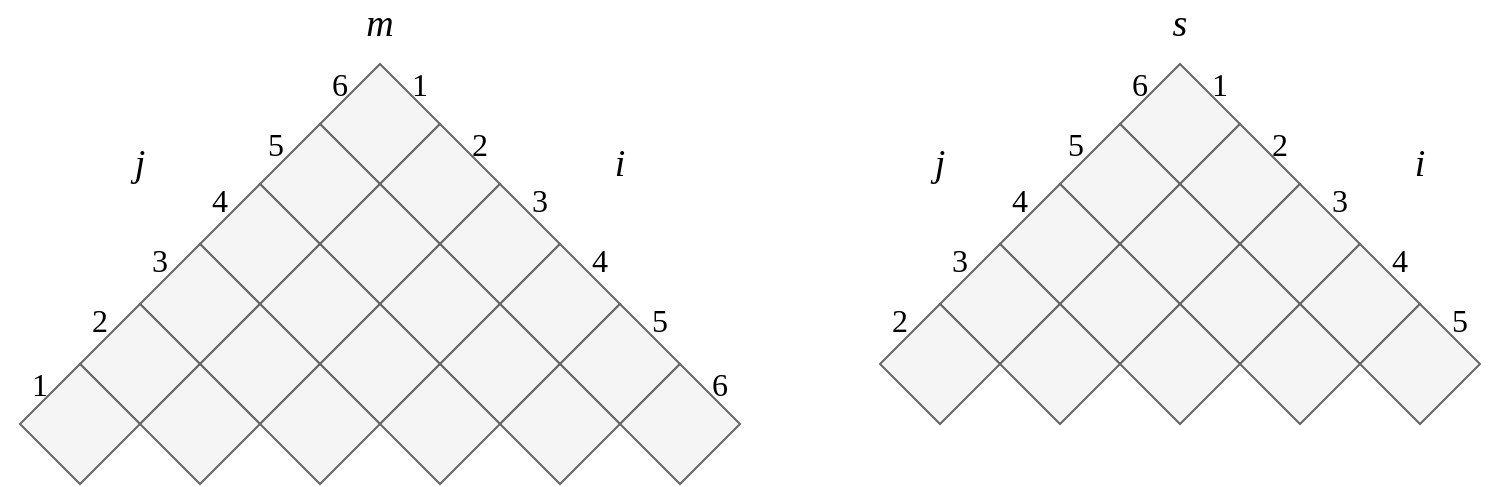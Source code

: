 <mxfile version="12.3.3" type="github" pages="1">
  <diagram id="A5NQOXtNuCn2YS7XO_Ea" name="Page-1">
    <mxGraphModel dx="772" dy="457" grid="1" gridSize="10" guides="1" tooltips="1" connect="1" arrows="1" fold="1" page="1" pageScale="1" pageWidth="850" pageHeight="1100" math="0" shadow="0">
      <root>
        <mxCell id="0"/>
        <mxCell id="1" parent="0"/>
        <mxCell id="EKviAfosVV8FFSTH-Syd-3" value="" style="rhombus;whiteSpace=wrap;html=1;fillColor=#f5f5f5;strokeColor=#666666;fontColor=#333333;" vertex="1" parent="1">
          <mxGeometry x="190" y="190" width="60" height="60" as="geometry"/>
        </mxCell>
        <mxCell id="EKviAfosVV8FFSTH-Syd-4" value="" style="rhombus;whiteSpace=wrap;html=1;fillColor=#f5f5f5;strokeColor=#666666;fontColor=#333333;" vertex="1" parent="1">
          <mxGeometry x="220" y="220" width="60" height="60" as="geometry"/>
        </mxCell>
        <mxCell id="EKviAfosVV8FFSTH-Syd-5" value="" style="rhombus;whiteSpace=wrap;html=1;fillColor=#f5f5f5;strokeColor=#666666;fontColor=#333333;" vertex="1" parent="1">
          <mxGeometry x="250" y="250" width="60" height="60" as="geometry"/>
        </mxCell>
        <mxCell id="EKviAfosVV8FFSTH-Syd-6" value="" style="rhombus;whiteSpace=wrap;html=1;fillColor=#f5f5f5;strokeColor=#666666;fontColor=#333333;" vertex="1" parent="1">
          <mxGeometry x="280" y="280" width="60" height="60" as="geometry"/>
        </mxCell>
        <mxCell id="EKviAfosVV8FFSTH-Syd-7" value="" style="rhombus;whiteSpace=wrap;html=1;fillColor=#f5f5f5;strokeColor=#666666;fontColor=#333333;" vertex="1" parent="1">
          <mxGeometry x="310" y="310" width="60" height="60" as="geometry"/>
        </mxCell>
        <mxCell id="EKviAfosVV8FFSTH-Syd-8" value="" style="rhombus;whiteSpace=wrap;html=1;fillColor=#f5f5f5;strokeColor=#666666;fontColor=#333333;" vertex="1" parent="1">
          <mxGeometry x="340" y="340" width="60" height="60" as="geometry"/>
        </mxCell>
        <mxCell id="EKviAfosVV8FFSTH-Syd-9" value="" style="rhombus;whiteSpace=wrap;html=1;fillColor=#f5f5f5;strokeColor=#666666;fontColor=#333333;" vertex="1" parent="1">
          <mxGeometry x="160" y="220" width="60" height="60" as="geometry"/>
        </mxCell>
        <mxCell id="EKviAfosVV8FFSTH-Syd-10" value="" style="rhombus;whiteSpace=wrap;html=1;fillColor=#f5f5f5;strokeColor=#666666;fontColor=#333333;" vertex="1" parent="1">
          <mxGeometry x="190" y="250" width="60" height="60" as="geometry"/>
        </mxCell>
        <mxCell id="EKviAfosVV8FFSTH-Syd-11" value="" style="rhombus;whiteSpace=wrap;html=1;fillColor=#f5f5f5;strokeColor=#666666;fontColor=#333333;" vertex="1" parent="1">
          <mxGeometry x="220" y="280" width="60" height="60" as="geometry"/>
        </mxCell>
        <mxCell id="EKviAfosVV8FFSTH-Syd-12" value="" style="rhombus;whiteSpace=wrap;html=1;fillColor=#f5f5f5;strokeColor=#666666;fontColor=#333333;" vertex="1" parent="1">
          <mxGeometry x="250" y="310" width="60" height="60" as="geometry"/>
        </mxCell>
        <mxCell id="EKviAfosVV8FFSTH-Syd-13" value="" style="rhombus;whiteSpace=wrap;html=1;fillColor=#f5f5f5;strokeColor=#666666;fontColor=#333333;" vertex="1" parent="1">
          <mxGeometry x="280" y="340" width="60" height="60" as="geometry"/>
        </mxCell>
        <mxCell id="EKviAfosVV8FFSTH-Syd-15" value="" style="rhombus;whiteSpace=wrap;html=1;fillColor=#f5f5f5;strokeColor=#666666;fontColor=#333333;" vertex="1" parent="1">
          <mxGeometry x="130" y="250" width="60" height="60" as="geometry"/>
        </mxCell>
        <mxCell id="EKviAfosVV8FFSTH-Syd-16" value="" style="rhombus;whiteSpace=wrap;html=1;fillColor=#f5f5f5;strokeColor=#666666;fontColor=#333333;" vertex="1" parent="1">
          <mxGeometry x="160" y="280" width="60" height="60" as="geometry"/>
        </mxCell>
        <mxCell id="EKviAfosVV8FFSTH-Syd-17" value="" style="rhombus;whiteSpace=wrap;html=1;fillColor=#f5f5f5;strokeColor=#666666;fontColor=#333333;" vertex="1" parent="1">
          <mxGeometry x="190" y="310" width="60" height="60" as="geometry"/>
        </mxCell>
        <mxCell id="EKviAfosVV8FFSTH-Syd-18" value="" style="rhombus;whiteSpace=wrap;html=1;fillColor=#f5f5f5;strokeColor=#666666;fontColor=#333333;" vertex="1" parent="1">
          <mxGeometry x="220" y="340" width="60" height="60" as="geometry"/>
        </mxCell>
        <mxCell id="EKviAfosVV8FFSTH-Syd-22" value="" style="rhombus;whiteSpace=wrap;html=1;fillColor=#f5f5f5;strokeColor=#666666;fontColor=#333333;" vertex="1" parent="1">
          <mxGeometry x="100" y="280" width="60" height="60" as="geometry"/>
        </mxCell>
        <mxCell id="EKviAfosVV8FFSTH-Syd-23" value="" style="rhombus;whiteSpace=wrap;html=1;fillColor=#f5f5f5;strokeColor=#666666;fontColor=#333333;" vertex="1" parent="1">
          <mxGeometry x="130" y="310" width="60" height="60" as="geometry"/>
        </mxCell>
        <mxCell id="EKviAfosVV8FFSTH-Syd-24" value="" style="rhombus;whiteSpace=wrap;html=1;fillColor=#f5f5f5;strokeColor=#666666;fontColor=#333333;" vertex="1" parent="1">
          <mxGeometry x="160" y="340" width="60" height="60" as="geometry"/>
        </mxCell>
        <mxCell id="EKviAfosVV8FFSTH-Syd-25" value="" style="rhombus;whiteSpace=wrap;html=1;fillColor=#f5f5f5;strokeColor=#666666;fontColor=#333333;" vertex="1" parent="1">
          <mxGeometry x="70" y="310" width="60" height="60" as="geometry"/>
        </mxCell>
        <mxCell id="EKviAfosVV8FFSTH-Syd-26" value="" style="rhombus;whiteSpace=wrap;html=1;fillColor=#f5f5f5;strokeColor=#666666;fontColor=#333333;" vertex="1" parent="1">
          <mxGeometry x="100" y="340" width="60" height="60" as="geometry"/>
        </mxCell>
        <mxCell id="EKviAfosVV8FFSTH-Syd-27" value="" style="rhombus;whiteSpace=wrap;html=1;fillColor=#f5f5f5;strokeColor=#666666;fontColor=#333333;" vertex="1" parent="1">
          <mxGeometry x="40" y="340" width="60" height="60" as="geometry"/>
        </mxCell>
        <mxCell id="EKviAfosVV8FFSTH-Syd-59" value="&lt;font style=&quot;font-size: 19px&quot;&gt;&lt;i&gt;m&lt;/i&gt;&lt;/font&gt;" style="text;html=1;strokeColor=none;fillColor=none;align=center;verticalAlign=middle;whiteSpace=wrap;rounded=0;fontFamily=Times New Roman;fontSize=16;" vertex="1" parent="1">
          <mxGeometry x="200" y="160" width="40" height="20" as="geometry"/>
        </mxCell>
        <mxCell id="EKviAfosVV8FFSTH-Syd-63" value="&lt;font style=&quot;font-size: 19px&quot;&gt;&lt;i&gt;i&lt;/i&gt;&lt;/font&gt;" style="text;html=1;strokeColor=none;fillColor=none;align=center;verticalAlign=middle;whiteSpace=wrap;rounded=0;fontFamily=Times New Roman;fontSize=16;" vertex="1" parent="1">
          <mxGeometry x="320" y="230" width="40" height="20" as="geometry"/>
        </mxCell>
        <mxCell id="EKviAfosVV8FFSTH-Syd-65" value="&lt;font style=&quot;font-size: 19px&quot;&gt;&lt;i&gt;j&lt;/i&gt;&lt;/font&gt;" style="text;html=1;strokeColor=none;fillColor=none;align=center;verticalAlign=middle;whiteSpace=wrap;rounded=0;fontFamily=Times New Roman;fontSize=16;" vertex="1" parent="1">
          <mxGeometry x="80" y="230" width="40" height="20" as="geometry"/>
        </mxCell>
        <mxCell id="EKviAfosVV8FFSTH-Syd-66" value="1" style="text;html=1;strokeColor=none;fillColor=none;align=center;verticalAlign=middle;whiteSpace=wrap;rounded=0;fontFamily=Times New Roman;fontSize=16;" vertex="1" parent="1">
          <mxGeometry x="30" y="340" width="40" height="20" as="geometry"/>
        </mxCell>
        <mxCell id="EKviAfosVV8FFSTH-Syd-67" value="2" style="text;html=1;strokeColor=none;fillColor=none;align=center;verticalAlign=middle;whiteSpace=wrap;rounded=0;fontFamily=Times New Roman;fontSize=16;" vertex="1" parent="1">
          <mxGeometry x="60" y="308" width="40" height="20" as="geometry"/>
        </mxCell>
        <mxCell id="EKviAfosVV8FFSTH-Syd-68" value="3" style="text;html=1;strokeColor=none;fillColor=none;align=center;verticalAlign=middle;whiteSpace=wrap;rounded=0;fontFamily=Times New Roman;fontSize=16;" vertex="1" parent="1">
          <mxGeometry x="90" y="278" width="40" height="20" as="geometry"/>
        </mxCell>
        <mxCell id="EKviAfosVV8FFSTH-Syd-69" value="4" style="text;html=1;strokeColor=none;fillColor=none;align=center;verticalAlign=middle;whiteSpace=wrap;rounded=0;fontFamily=Times New Roman;fontSize=16;" vertex="1" parent="1">
          <mxGeometry x="120" y="248" width="40" height="20" as="geometry"/>
        </mxCell>
        <mxCell id="EKviAfosVV8FFSTH-Syd-70" value="5" style="text;html=1;strokeColor=none;fillColor=none;align=center;verticalAlign=middle;whiteSpace=wrap;rounded=0;fontFamily=Times New Roman;fontSize=16;" vertex="1" parent="1">
          <mxGeometry x="148" y="220" width="40" height="20" as="geometry"/>
        </mxCell>
        <mxCell id="EKviAfosVV8FFSTH-Syd-71" value="6" style="text;html=1;strokeColor=none;fillColor=none;align=center;verticalAlign=middle;whiteSpace=wrap;rounded=0;fontFamily=Times New Roman;fontSize=16;" vertex="1" parent="1">
          <mxGeometry x="180" y="190" width="40" height="20" as="geometry"/>
        </mxCell>
        <mxCell id="EKviAfosVV8FFSTH-Syd-72" value="1" style="text;html=1;strokeColor=none;fillColor=none;align=center;verticalAlign=middle;whiteSpace=wrap;rounded=0;fontFamily=Times New Roman;fontSize=16;" vertex="1" parent="1">
          <mxGeometry x="220" y="190" width="40" height="20" as="geometry"/>
        </mxCell>
        <mxCell id="EKviAfosVV8FFSTH-Syd-73" value="2" style="text;html=1;strokeColor=none;fillColor=none;align=center;verticalAlign=middle;whiteSpace=wrap;rounded=0;fontFamily=Times New Roman;fontSize=16;" vertex="1" parent="1">
          <mxGeometry x="250" y="220" width="40" height="20" as="geometry"/>
        </mxCell>
        <mxCell id="EKviAfosVV8FFSTH-Syd-74" value="3" style="text;html=1;strokeColor=none;fillColor=none;align=center;verticalAlign=middle;whiteSpace=wrap;rounded=0;fontFamily=Times New Roman;fontSize=16;" vertex="1" parent="1">
          <mxGeometry x="280" y="248" width="40" height="20" as="geometry"/>
        </mxCell>
        <mxCell id="EKviAfosVV8FFSTH-Syd-75" value="4" style="text;html=1;strokeColor=none;fillColor=none;align=center;verticalAlign=middle;whiteSpace=wrap;rounded=0;fontFamily=Times New Roman;fontSize=16;" vertex="1" parent="1">
          <mxGeometry x="310" y="278" width="40" height="20" as="geometry"/>
        </mxCell>
        <mxCell id="EKviAfosVV8FFSTH-Syd-76" value="5" style="text;html=1;strokeColor=none;fillColor=none;align=center;verticalAlign=middle;whiteSpace=wrap;rounded=0;fontFamily=Times New Roman;fontSize=16;" vertex="1" parent="1">
          <mxGeometry x="340" y="308" width="40" height="20" as="geometry"/>
        </mxCell>
        <mxCell id="EKviAfosVV8FFSTH-Syd-77" value="6" style="text;html=1;strokeColor=none;fillColor=none;align=center;verticalAlign=middle;whiteSpace=wrap;rounded=0;fontFamily=Times New Roman;fontSize=16;" vertex="1" parent="1">
          <mxGeometry x="370" y="340" width="40" height="20" as="geometry"/>
        </mxCell>
        <mxCell id="EKviAfosVV8FFSTH-Syd-78" value="" style="rhombus;whiteSpace=wrap;html=1;fillColor=#f5f5f5;strokeColor=#666666;fontColor=#333333;" vertex="1" parent="1">
          <mxGeometry x="590" y="190" width="60" height="60" as="geometry"/>
        </mxCell>
        <mxCell id="EKviAfosVV8FFSTH-Syd-79" value="" style="rhombus;whiteSpace=wrap;html=1;fillColor=#f5f5f5;strokeColor=#666666;fontColor=#333333;" vertex="1" parent="1">
          <mxGeometry x="620" y="220" width="60" height="60" as="geometry"/>
        </mxCell>
        <mxCell id="EKviAfosVV8FFSTH-Syd-80" value="" style="rhombus;whiteSpace=wrap;html=1;fillColor=#f5f5f5;strokeColor=#666666;fontColor=#333333;" vertex="1" parent="1">
          <mxGeometry x="650" y="250" width="60" height="60" as="geometry"/>
        </mxCell>
        <mxCell id="EKviAfosVV8FFSTH-Syd-81" value="" style="rhombus;whiteSpace=wrap;html=1;fillColor=#f5f5f5;strokeColor=#666666;fontColor=#333333;" vertex="1" parent="1">
          <mxGeometry x="680" y="280" width="60" height="60" as="geometry"/>
        </mxCell>
        <mxCell id="EKviAfosVV8FFSTH-Syd-82" value="" style="rhombus;whiteSpace=wrap;html=1;fillColor=#f5f5f5;strokeColor=#666666;fontColor=#333333;" vertex="1" parent="1">
          <mxGeometry x="710" y="310" width="60" height="60" as="geometry"/>
        </mxCell>
        <mxCell id="EKviAfosVV8FFSTH-Syd-84" value="" style="rhombus;whiteSpace=wrap;html=1;fillColor=#f5f5f5;strokeColor=#666666;fontColor=#333333;" vertex="1" parent="1">
          <mxGeometry x="560" y="220" width="60" height="60" as="geometry"/>
        </mxCell>
        <mxCell id="EKviAfosVV8FFSTH-Syd-85" value="" style="rhombus;whiteSpace=wrap;html=1;fillColor=#f5f5f5;strokeColor=#666666;fontColor=#333333;" vertex="1" parent="1">
          <mxGeometry x="590" y="250" width="60" height="60" as="geometry"/>
        </mxCell>
        <mxCell id="EKviAfosVV8FFSTH-Syd-86" value="" style="rhombus;whiteSpace=wrap;html=1;fillColor=#f5f5f5;strokeColor=#666666;fontColor=#333333;" vertex="1" parent="1">
          <mxGeometry x="620" y="280" width="60" height="60" as="geometry"/>
        </mxCell>
        <mxCell id="EKviAfosVV8FFSTH-Syd-87" value="" style="rhombus;whiteSpace=wrap;html=1;fillColor=#f5f5f5;strokeColor=#666666;fontColor=#333333;" vertex="1" parent="1">
          <mxGeometry x="650" y="310" width="60" height="60" as="geometry"/>
        </mxCell>
        <mxCell id="EKviAfosVV8FFSTH-Syd-89" value="" style="rhombus;whiteSpace=wrap;html=1;fillColor=#f5f5f5;strokeColor=#666666;fontColor=#333333;" vertex="1" parent="1">
          <mxGeometry x="530" y="250" width="60" height="60" as="geometry"/>
        </mxCell>
        <mxCell id="EKviAfosVV8FFSTH-Syd-90" value="" style="rhombus;whiteSpace=wrap;html=1;fillColor=#f5f5f5;strokeColor=#666666;fontColor=#333333;" vertex="1" parent="1">
          <mxGeometry x="560" y="280" width="60" height="60" as="geometry"/>
        </mxCell>
        <mxCell id="EKviAfosVV8FFSTH-Syd-91" value="" style="rhombus;whiteSpace=wrap;html=1;fillColor=#f5f5f5;strokeColor=#666666;fontColor=#333333;" vertex="1" parent="1">
          <mxGeometry x="590" y="310" width="60" height="60" as="geometry"/>
        </mxCell>
        <mxCell id="EKviAfosVV8FFSTH-Syd-93" value="" style="rhombus;whiteSpace=wrap;html=1;fillColor=#f5f5f5;strokeColor=#666666;fontColor=#333333;" vertex="1" parent="1">
          <mxGeometry x="500" y="280" width="60" height="60" as="geometry"/>
        </mxCell>
        <mxCell id="EKviAfosVV8FFSTH-Syd-94" value="" style="rhombus;whiteSpace=wrap;html=1;fillColor=#f5f5f5;strokeColor=#666666;fontColor=#333333;" vertex="1" parent="1">
          <mxGeometry x="530" y="310" width="60" height="60" as="geometry"/>
        </mxCell>
        <mxCell id="EKviAfosVV8FFSTH-Syd-96" value="" style="rhombus;whiteSpace=wrap;html=1;fillColor=#f5f5f5;strokeColor=#666666;fontColor=#333333;" vertex="1" parent="1">
          <mxGeometry x="470" y="310" width="60" height="60" as="geometry"/>
        </mxCell>
        <mxCell id="EKviAfosVV8FFSTH-Syd-99" value="&lt;font style=&quot;font-size: 19px&quot;&gt;&lt;i&gt;s&lt;/i&gt;&lt;/font&gt;" style="text;html=1;strokeColor=none;fillColor=none;align=center;verticalAlign=middle;whiteSpace=wrap;rounded=0;fontFamily=Times New Roman;fontSize=16;" vertex="1" parent="1">
          <mxGeometry x="600" y="160" width="40" height="20" as="geometry"/>
        </mxCell>
        <mxCell id="EKviAfosVV8FFSTH-Syd-100" value="&lt;font style=&quot;font-size: 19px&quot;&gt;&lt;i&gt;i&lt;/i&gt;&lt;/font&gt;" style="text;html=1;strokeColor=none;fillColor=none;align=center;verticalAlign=middle;whiteSpace=wrap;rounded=0;fontFamily=Times New Roman;fontSize=16;" vertex="1" parent="1">
          <mxGeometry x="720" y="230" width="40" height="20" as="geometry"/>
        </mxCell>
        <mxCell id="EKviAfosVV8FFSTH-Syd-101" value="&lt;font style=&quot;font-size: 19px&quot;&gt;&lt;i&gt;j&lt;/i&gt;&lt;/font&gt;" style="text;html=1;strokeColor=none;fillColor=none;align=center;verticalAlign=middle;whiteSpace=wrap;rounded=0;fontFamily=Times New Roman;fontSize=16;" vertex="1" parent="1">
          <mxGeometry x="480" y="230" width="40" height="20" as="geometry"/>
        </mxCell>
        <mxCell id="EKviAfosVV8FFSTH-Syd-103" value="2" style="text;html=1;strokeColor=none;fillColor=none;align=center;verticalAlign=middle;whiteSpace=wrap;rounded=0;fontFamily=Times New Roman;fontSize=16;" vertex="1" parent="1">
          <mxGeometry x="460" y="308" width="40" height="20" as="geometry"/>
        </mxCell>
        <mxCell id="EKviAfosVV8FFSTH-Syd-104" value="3" style="text;html=1;strokeColor=none;fillColor=none;align=center;verticalAlign=middle;whiteSpace=wrap;rounded=0;fontFamily=Times New Roman;fontSize=16;" vertex="1" parent="1">
          <mxGeometry x="490" y="278" width="40" height="20" as="geometry"/>
        </mxCell>
        <mxCell id="EKviAfosVV8FFSTH-Syd-105" value="4" style="text;html=1;strokeColor=none;fillColor=none;align=center;verticalAlign=middle;whiteSpace=wrap;rounded=0;fontFamily=Times New Roman;fontSize=16;" vertex="1" parent="1">
          <mxGeometry x="520" y="248" width="40" height="20" as="geometry"/>
        </mxCell>
        <mxCell id="EKviAfosVV8FFSTH-Syd-106" value="5" style="text;html=1;strokeColor=none;fillColor=none;align=center;verticalAlign=middle;whiteSpace=wrap;rounded=0;fontFamily=Times New Roman;fontSize=16;" vertex="1" parent="1">
          <mxGeometry x="548" y="220" width="40" height="20" as="geometry"/>
        </mxCell>
        <mxCell id="EKviAfosVV8FFSTH-Syd-107" value="6" style="text;html=1;strokeColor=none;fillColor=none;align=center;verticalAlign=middle;whiteSpace=wrap;rounded=0;fontFamily=Times New Roman;fontSize=16;" vertex="1" parent="1">
          <mxGeometry x="580" y="190" width="40" height="20" as="geometry"/>
        </mxCell>
        <mxCell id="EKviAfosVV8FFSTH-Syd-108" value="1" style="text;html=1;strokeColor=none;fillColor=none;align=center;verticalAlign=middle;whiteSpace=wrap;rounded=0;fontFamily=Times New Roman;fontSize=16;" vertex="1" parent="1">
          <mxGeometry x="620" y="190" width="40" height="20" as="geometry"/>
        </mxCell>
        <mxCell id="EKviAfosVV8FFSTH-Syd-109" value="2" style="text;html=1;strokeColor=none;fillColor=none;align=center;verticalAlign=middle;whiteSpace=wrap;rounded=0;fontFamily=Times New Roman;fontSize=16;" vertex="1" parent="1">
          <mxGeometry x="650" y="220" width="40" height="20" as="geometry"/>
        </mxCell>
        <mxCell id="EKviAfosVV8FFSTH-Syd-110" value="3" style="text;html=1;strokeColor=none;fillColor=none;align=center;verticalAlign=middle;whiteSpace=wrap;rounded=0;fontFamily=Times New Roman;fontSize=16;" vertex="1" parent="1">
          <mxGeometry x="680" y="248" width="40" height="20" as="geometry"/>
        </mxCell>
        <mxCell id="EKviAfosVV8FFSTH-Syd-111" value="4" style="text;html=1;strokeColor=none;fillColor=none;align=center;verticalAlign=middle;whiteSpace=wrap;rounded=0;fontFamily=Times New Roman;fontSize=16;" vertex="1" parent="1">
          <mxGeometry x="710" y="278" width="40" height="20" as="geometry"/>
        </mxCell>
        <mxCell id="EKviAfosVV8FFSTH-Syd-112" value="5" style="text;html=1;strokeColor=none;fillColor=none;align=center;verticalAlign=middle;whiteSpace=wrap;rounded=0;fontFamily=Times New Roman;fontSize=16;" vertex="1" parent="1">
          <mxGeometry x="740" y="308" width="40" height="20" as="geometry"/>
        </mxCell>
      </root>
    </mxGraphModel>
  </diagram>
</mxfile>
